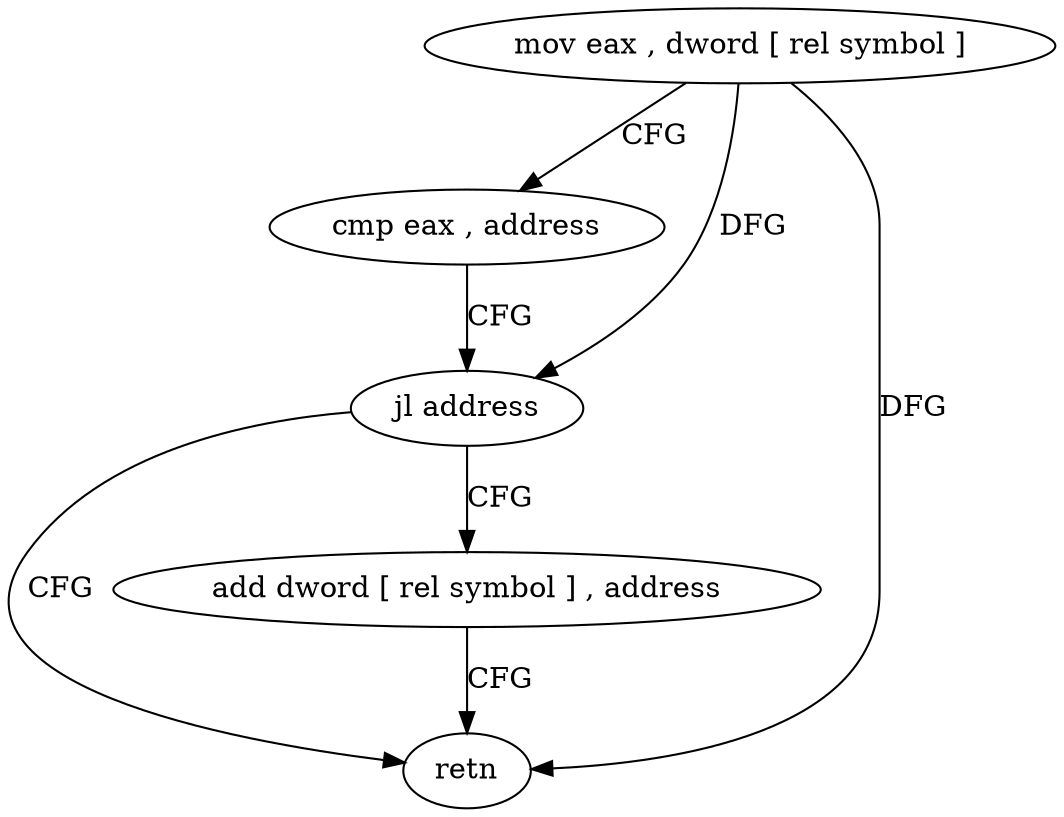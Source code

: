 digraph "func" {
"4209152" [label = "mov eax , dword [ rel symbol ]" ]
"4209158" [label = "cmp eax , address" ]
"4209161" [label = "jl address" ]
"4209170" [label = "retn" ]
"4209163" [label = "add dword [ rel symbol ] , address" ]
"4209152" -> "4209158" [ label = "CFG" ]
"4209152" -> "4209161" [ label = "DFG" ]
"4209152" -> "4209170" [ label = "DFG" ]
"4209158" -> "4209161" [ label = "CFG" ]
"4209161" -> "4209170" [ label = "CFG" ]
"4209161" -> "4209163" [ label = "CFG" ]
"4209163" -> "4209170" [ label = "CFG" ]
}
